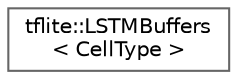 digraph "Graphical Class Hierarchy"
{
 // LATEX_PDF_SIZE
  bgcolor="transparent";
  edge [fontname=Helvetica,fontsize=10,labelfontname=Helvetica,labelfontsize=10];
  node [fontname=Helvetica,fontsize=10,shape=box,height=0.2,width=0.4];
  rankdir="LR";
  Node0 [id="Node000000",label="tflite::LSTMBuffers\l\< CellType \>",height=0.2,width=0.4,color="grey40", fillcolor="white", style="filled",URL="$structtflite_1_1_l_s_t_m_buffers.html",tooltip=" "];
}
